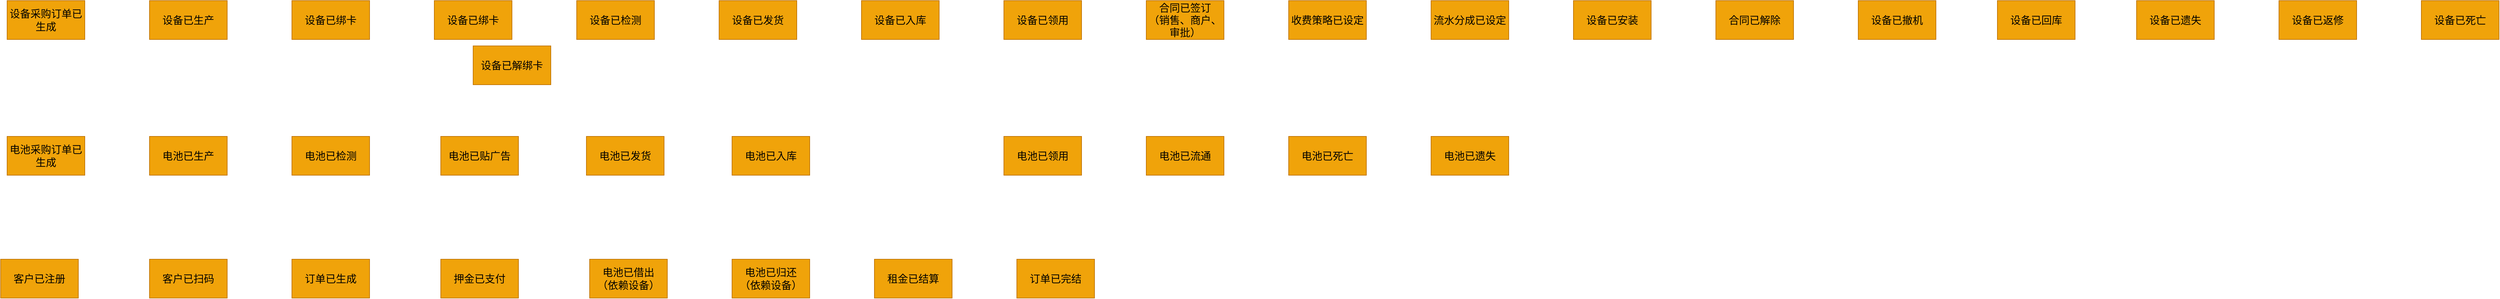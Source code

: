 <mxfile version="12.2.9" type="github" pages="1">
  <diagram id="PaWVrE_bjgCVeMJHbKoL" name="Page-1">
    <mxGraphModel dx="2631" dy="475" grid="1" gridSize="10" guides="1" tooltips="1" connect="1" arrows="1" fold="1" page="1" pageScale="1" pageWidth="827" pageHeight="1169" math="0" shadow="0">
      <root>
        <mxCell id="0"/>
        <mxCell id="1" parent="0"/>
        <mxCell id="Uv2NzFDJamYf4xEThqLQ-1" value="设备已发货" style="rounded=0;whiteSpace=wrap;html=1;fillColor=#f0a30a;strokeColor=#BD7000;fontColor=#000000;fontSize=16;" parent="1" vertex="1">
          <mxGeometry x="130" y="170" width="120" height="60" as="geometry"/>
        </mxCell>
        <mxCell id="qlIPXGJpVj5MMrCKtFdA-2" value="设备已检测" style="rounded=0;whiteSpace=wrap;html=1;strokeColor=#BD7000;fillColor=#f0a30a;fontSize=16;" vertex="1" parent="1">
          <mxGeometry x="-90" y="170" width="120" height="60" as="geometry"/>
        </mxCell>
        <mxCell id="qlIPXGJpVj5MMrCKtFdA-3" value="设备已绑卡" style="rounded=0;whiteSpace=wrap;html=1;strokeColor=#BD7000;fillColor=#f0a30a;fontSize=16;" vertex="1" parent="1">
          <mxGeometry x="-310" y="170" width="120" height="60" as="geometry"/>
        </mxCell>
        <mxCell id="qlIPXGJpVj5MMrCKtFdA-4" value="设备已解绑卡" style="rounded=0;whiteSpace=wrap;html=1;strokeColor=#BD7000;fillColor=#f0a30a;fontSize=16;" vertex="1" parent="1">
          <mxGeometry x="-250" y="240" width="120" height="60" as="geometry"/>
        </mxCell>
        <mxCell id="qlIPXGJpVj5MMrCKtFdA-5" value="设备已绑卡" style="rounded=0;whiteSpace=wrap;html=1;strokeColor=#BD7000;fillColor=#f0a30a;fontSize=16;" vertex="1" parent="1">
          <mxGeometry x="-530" y="170" width="120" height="60" as="geometry"/>
        </mxCell>
        <mxCell id="qlIPXGJpVj5MMrCKtFdA-6" value="设备已生产" style="rounded=0;whiteSpace=wrap;html=1;strokeColor=#BD7000;fillColor=#f0a30a;fontSize=16;" vertex="1" parent="1">
          <mxGeometry x="-750" y="170" width="120" height="60" as="geometry"/>
        </mxCell>
        <mxCell id="qlIPXGJpVj5MMrCKtFdA-7" value="设备采购订单已生成" style="rounded=0;whiteSpace=wrap;html=1;strokeColor=#BD7000;fillColor=#f0a30a;fontSize=16;" vertex="1" parent="1">
          <mxGeometry x="-970" y="170" width="120" height="60" as="geometry"/>
        </mxCell>
        <mxCell id="qlIPXGJpVj5MMrCKtFdA-8" value="电池采购订单已生成" style="rounded=0;whiteSpace=wrap;html=1;strokeColor=#BD7000;fillColor=#f0a30a;fontSize=16;" vertex="1" parent="1">
          <mxGeometry x="-970" y="380" width="120" height="60" as="geometry"/>
        </mxCell>
        <mxCell id="qlIPXGJpVj5MMrCKtFdA-9" value="电池已生产" style="rounded=0;whiteSpace=wrap;html=1;strokeColor=#BD7000;fillColor=#f0a30a;fontSize=16;" vertex="1" parent="1">
          <mxGeometry x="-750" y="380" width="120" height="60" as="geometry"/>
        </mxCell>
        <mxCell id="qlIPXGJpVj5MMrCKtFdA-10" value="电池已检测" style="rounded=0;whiteSpace=wrap;html=1;strokeColor=#BD7000;fillColor=#f0a30a;fontSize=16;" vertex="1" parent="1">
          <mxGeometry x="-530" y="380" width="120" height="60" as="geometry"/>
        </mxCell>
        <mxCell id="qlIPXGJpVj5MMrCKtFdA-11" value="电池已贴广告" style="rounded=0;whiteSpace=wrap;html=1;strokeColor=#BD7000;fillColor=#f0a30a;fontSize=16;" vertex="1" parent="1">
          <mxGeometry x="-300" y="380" width="120" height="60" as="geometry"/>
        </mxCell>
        <mxCell id="qlIPXGJpVj5MMrCKtFdA-12" value="电池已发货" style="rounded=0;whiteSpace=wrap;html=1;strokeColor=#BD7000;fillColor=#f0a30a;fontSize=16;" vertex="1" parent="1">
          <mxGeometry x="-75" y="380" width="120" height="60" as="geometry"/>
        </mxCell>
        <mxCell id="qlIPXGJpVj5MMrCKtFdA-13" value="设备已入库" style="rounded=0;whiteSpace=wrap;html=1;fillColor=#f0a30a;strokeColor=#BD7000;fontColor=#000000;fontSize=16;" vertex="1" parent="1">
          <mxGeometry x="350" y="170" width="120" height="60" as="geometry"/>
        </mxCell>
        <mxCell id="qlIPXGJpVj5MMrCKtFdA-14" value="电池已入库" style="rounded=0;whiteSpace=wrap;html=1;fillColor=#f0a30a;strokeColor=#BD7000;fontColor=#000000;fontSize=16;" vertex="1" parent="1">
          <mxGeometry x="150" y="380" width="120" height="60" as="geometry"/>
        </mxCell>
        <mxCell id="qlIPXGJpVj5MMrCKtFdA-15" value="设备已领用" style="rounded=0;whiteSpace=wrap;html=1;fillColor=#f0a30a;strokeColor=#BD7000;fontColor=#000000;fontSize=16;" vertex="1" parent="1">
          <mxGeometry x="570" y="170" width="120" height="60" as="geometry"/>
        </mxCell>
        <mxCell id="qlIPXGJpVj5MMrCKtFdA-16" value="电池已领用" style="rounded=0;whiteSpace=wrap;html=1;fillColor=#f0a30a;strokeColor=#BD7000;fontColor=#000000;fontSize=16;" vertex="1" parent="1">
          <mxGeometry x="570" y="380" width="120" height="60" as="geometry"/>
        </mxCell>
        <mxCell id="qlIPXGJpVj5MMrCKtFdA-17" value="合同已签订&lt;br&gt;（销售、商户、审批）" style="rounded=0;whiteSpace=wrap;html=1;fillColor=#f0a30a;strokeColor=#BD7000;fontColor=#000000;fontSize=16;" vertex="1" parent="1">
          <mxGeometry x="790" y="170" width="120" height="60" as="geometry"/>
        </mxCell>
        <mxCell id="qlIPXGJpVj5MMrCKtFdA-18" value="电池已流通" style="rounded=0;whiteSpace=wrap;html=1;fillColor=#f0a30a;strokeColor=#BD7000;fontColor=#000000;fontSize=16;" vertex="1" parent="1">
          <mxGeometry x="790" y="380" width="120" height="60" as="geometry"/>
        </mxCell>
        <mxCell id="qlIPXGJpVj5MMrCKtFdA-19" value="电池已死亡" style="rounded=0;whiteSpace=wrap;html=1;fillColor=#f0a30a;strokeColor=#BD7000;fontColor=#000000;fontSize=16;" vertex="1" parent="1">
          <mxGeometry x="1010" y="380" width="120" height="60" as="geometry"/>
        </mxCell>
        <mxCell id="qlIPXGJpVj5MMrCKtFdA-20" value="电池已遗失" style="rounded=0;whiteSpace=wrap;html=1;fillColor=#f0a30a;strokeColor=#BD7000;fontColor=#000000;fontSize=16;" vertex="1" parent="1">
          <mxGeometry x="1230" y="380" width="120" height="60" as="geometry"/>
        </mxCell>
        <mxCell id="qlIPXGJpVj5MMrCKtFdA-21" value="收费策略已设定" style="rounded=0;whiteSpace=wrap;html=1;fillColor=#f0a30a;strokeColor=#BD7000;fontColor=#000000;fontSize=16;" vertex="1" parent="1">
          <mxGeometry x="1010" y="170" width="120" height="60" as="geometry"/>
        </mxCell>
        <mxCell id="qlIPXGJpVj5MMrCKtFdA-22" value="流水分成已设定" style="rounded=0;whiteSpace=wrap;html=1;fillColor=#f0a30a;strokeColor=#BD7000;fontColor=#000000;fontSize=16;" vertex="1" parent="1">
          <mxGeometry x="1230" y="170" width="120" height="60" as="geometry"/>
        </mxCell>
        <mxCell id="qlIPXGJpVj5MMrCKtFdA-23" value="合同已解除" style="rounded=0;whiteSpace=wrap;html=1;fillColor=#f0a30a;strokeColor=#BD7000;fontColor=#000000;fontSize=16;" vertex="1" parent="1">
          <mxGeometry x="1670" y="170" width="120" height="60" as="geometry"/>
        </mxCell>
        <mxCell id="qlIPXGJpVj5MMrCKtFdA-24" value="设备已撤机" style="rounded=0;whiteSpace=wrap;html=1;fillColor=#f0a30a;strokeColor=#BD7000;fontColor=#000000;fontSize=16;" vertex="1" parent="1">
          <mxGeometry x="1890" y="170" width="120" height="60" as="geometry"/>
        </mxCell>
        <mxCell id="qlIPXGJpVj5MMrCKtFdA-25" value="设备已遗失" style="rounded=0;whiteSpace=wrap;html=1;fillColor=#f0a30a;strokeColor=#BD7000;fontColor=#000000;fontSize=16;" vertex="1" parent="1">
          <mxGeometry x="2320" y="170" width="120" height="60" as="geometry"/>
        </mxCell>
        <mxCell id="qlIPXGJpVj5MMrCKtFdA-26" value="设备已返修" style="rounded=0;whiteSpace=wrap;html=1;fillColor=#f0a30a;strokeColor=#BD7000;fontColor=#000000;fontSize=16;" vertex="1" parent="1">
          <mxGeometry x="2540" y="170" width="120" height="60" as="geometry"/>
        </mxCell>
        <mxCell id="qlIPXGJpVj5MMrCKtFdA-27" value="设备已死亡" style="rounded=0;whiteSpace=wrap;html=1;fillColor=#f0a30a;strokeColor=#BD7000;fontColor=#000000;fontSize=16;" vertex="1" parent="1">
          <mxGeometry x="2760" y="170" width="120" height="60" as="geometry"/>
        </mxCell>
        <mxCell id="qlIPXGJpVj5MMrCKtFdA-28" value="设备已安装" style="rounded=0;whiteSpace=wrap;html=1;fillColor=#f0a30a;strokeColor=#BD7000;fontColor=#000000;fontSize=16;" vertex="1" parent="1">
          <mxGeometry x="1450" y="170" width="120" height="60" as="geometry"/>
        </mxCell>
        <mxCell id="qlIPXGJpVj5MMrCKtFdA-29" value="设备已回库" style="rounded=0;whiteSpace=wrap;html=1;fillColor=#f0a30a;strokeColor=#BD7000;fontColor=#000000;fontSize=16;" vertex="1" parent="1">
          <mxGeometry x="2105" y="170" width="120" height="60" as="geometry"/>
        </mxCell>
        <mxCell id="qlIPXGJpVj5MMrCKtFdA-30" value="客户已注册" style="rounded=0;whiteSpace=wrap;html=1;strokeColor=#BD7000;fillColor=#f0a30a;fontSize=16;" vertex="1" parent="1">
          <mxGeometry x="-980" y="570" width="120" height="60" as="geometry"/>
        </mxCell>
        <mxCell id="qlIPXGJpVj5MMrCKtFdA-31" value="客户已扫码" style="rounded=0;whiteSpace=wrap;html=1;strokeColor=#BD7000;fillColor=#f0a30a;fontSize=16;" vertex="1" parent="1">
          <mxGeometry x="-750" y="570" width="120" height="60" as="geometry"/>
        </mxCell>
        <mxCell id="qlIPXGJpVj5MMrCKtFdA-33" value="押金已支付" style="rounded=0;whiteSpace=wrap;html=1;strokeColor=#BD7000;fillColor=#f0a30a;fontSize=16;" vertex="1" parent="1">
          <mxGeometry x="-300" y="570" width="120" height="60" as="geometry"/>
        </mxCell>
        <mxCell id="qlIPXGJpVj5MMrCKtFdA-34" value="电池已借出&lt;br&gt;（依赖设备）" style="rounded=0;whiteSpace=wrap;html=1;strokeColor=#BD7000;fillColor=#f0a30a;fontSize=16;" vertex="1" parent="1">
          <mxGeometry x="-70" y="570" width="120" height="60" as="geometry"/>
        </mxCell>
        <mxCell id="qlIPXGJpVj5MMrCKtFdA-35" value="电池已归还&lt;br&gt;（依赖设备）" style="rounded=0;whiteSpace=wrap;html=1;strokeColor=#BD7000;fillColor=#f0a30a;fontSize=16;" vertex="1" parent="1">
          <mxGeometry x="150" y="570" width="120" height="60" as="geometry"/>
        </mxCell>
        <mxCell id="qlIPXGJpVj5MMrCKtFdA-36" value="订单已生成" style="rounded=0;whiteSpace=wrap;html=1;strokeColor=#BD7000;fillColor=#f0a30a;fontSize=16;" vertex="1" parent="1">
          <mxGeometry x="-530" y="570" width="120" height="60" as="geometry"/>
        </mxCell>
        <mxCell id="qlIPXGJpVj5MMrCKtFdA-37" value="租金已结算" style="rounded=0;whiteSpace=wrap;html=1;strokeColor=#BD7000;fillColor=#f0a30a;fontSize=16;" vertex="1" parent="1">
          <mxGeometry x="370" y="570" width="120" height="60" as="geometry"/>
        </mxCell>
        <mxCell id="qlIPXGJpVj5MMrCKtFdA-38" value="订单已完结" style="rounded=0;whiteSpace=wrap;html=1;strokeColor=#BD7000;fillColor=#f0a30a;fontSize=16;" vertex="1" parent="1">
          <mxGeometry x="590" y="570" width="120" height="60" as="geometry"/>
        </mxCell>
      </root>
    </mxGraphModel>
  </diagram>
</mxfile>
